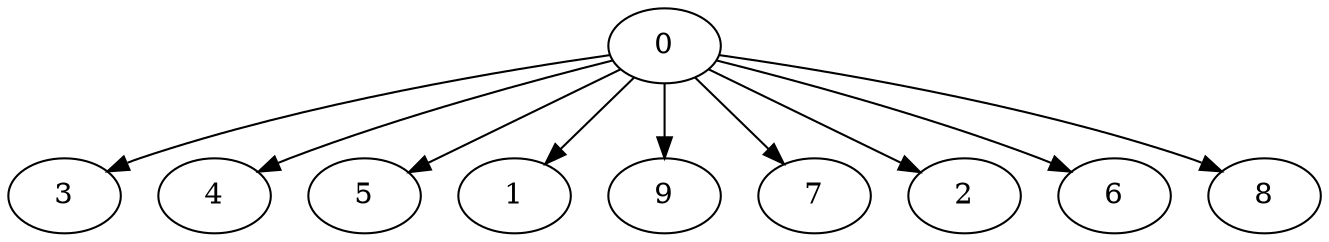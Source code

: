 digraph "Fork_Nodes_10_CCR_0.10_WeightType_Random#8" {
	graph ["Duplicate states"=0,
		GraphType=Fork,
		"Max states in OPEN"=0,
		Modes="120000ms; topo-ordered tasks, ; Pruning: task equivalence, fixed order ready list, ; F-value: ; Optimisation: best schedule length (\
SL) optimisation on equal, ",
		NumberOfTasks=10,
		"Pruned using list schedule length"=3,
		"States removed from OPEN"=0,
		TargetSystem="Homogeneous-6",
		"Time to schedule (ms)"=109,
		"Total idle time"=477,
		"Total schedule length"=176,
		"Total sequential time"=543,
		"Total states created"=6
	];
	0	["Finish time"=90,
		Processor=0,
		"Start time"=0,
		Weight=90];
	3	["Finish time"=169,
		Processor=0,
		"Start time"=90,
		Weight=79];
	0 -> 3	[Weight=10];
	4	["Finish time"=176,
		Processor=1,
		"Start time"=97,
		Weight=79];
	0 -> 4	[Weight=7];
	5	["Finish time"=173,
		Processor=2,
		"Start time"=94,
		Weight=79];
	0 -> 5	[Weight=4];
	1	["Finish time"=168,
		Processor=3,
		"Start time"=100,
		Weight=68];
	0 -> 1	[Weight=10];
	9	["Finish time"=139,
		Processor=4,
		"Start time"=94,
		Weight=45];
	0 -> 9	[Weight=4];
	7	["Finish time"=126,
		Processor=5,
		"Start time"=92,
		Weight=34];
	0 -> 7	[Weight=2];
	2	["Finish time"=149,
		Processor=5,
		"Start time"=126,
		Weight=23];
	0 -> 2	[Weight=9];
	6	["Finish time"=162,
		Processor=4,
		"Start time"=139,
		Weight=23];
	0 -> 6	[Weight=2];
	8	["Finish time"=172,
		Processor=5,
		"Start time"=149,
		Weight=23];
	0 -> 8	[Weight=6];
}
